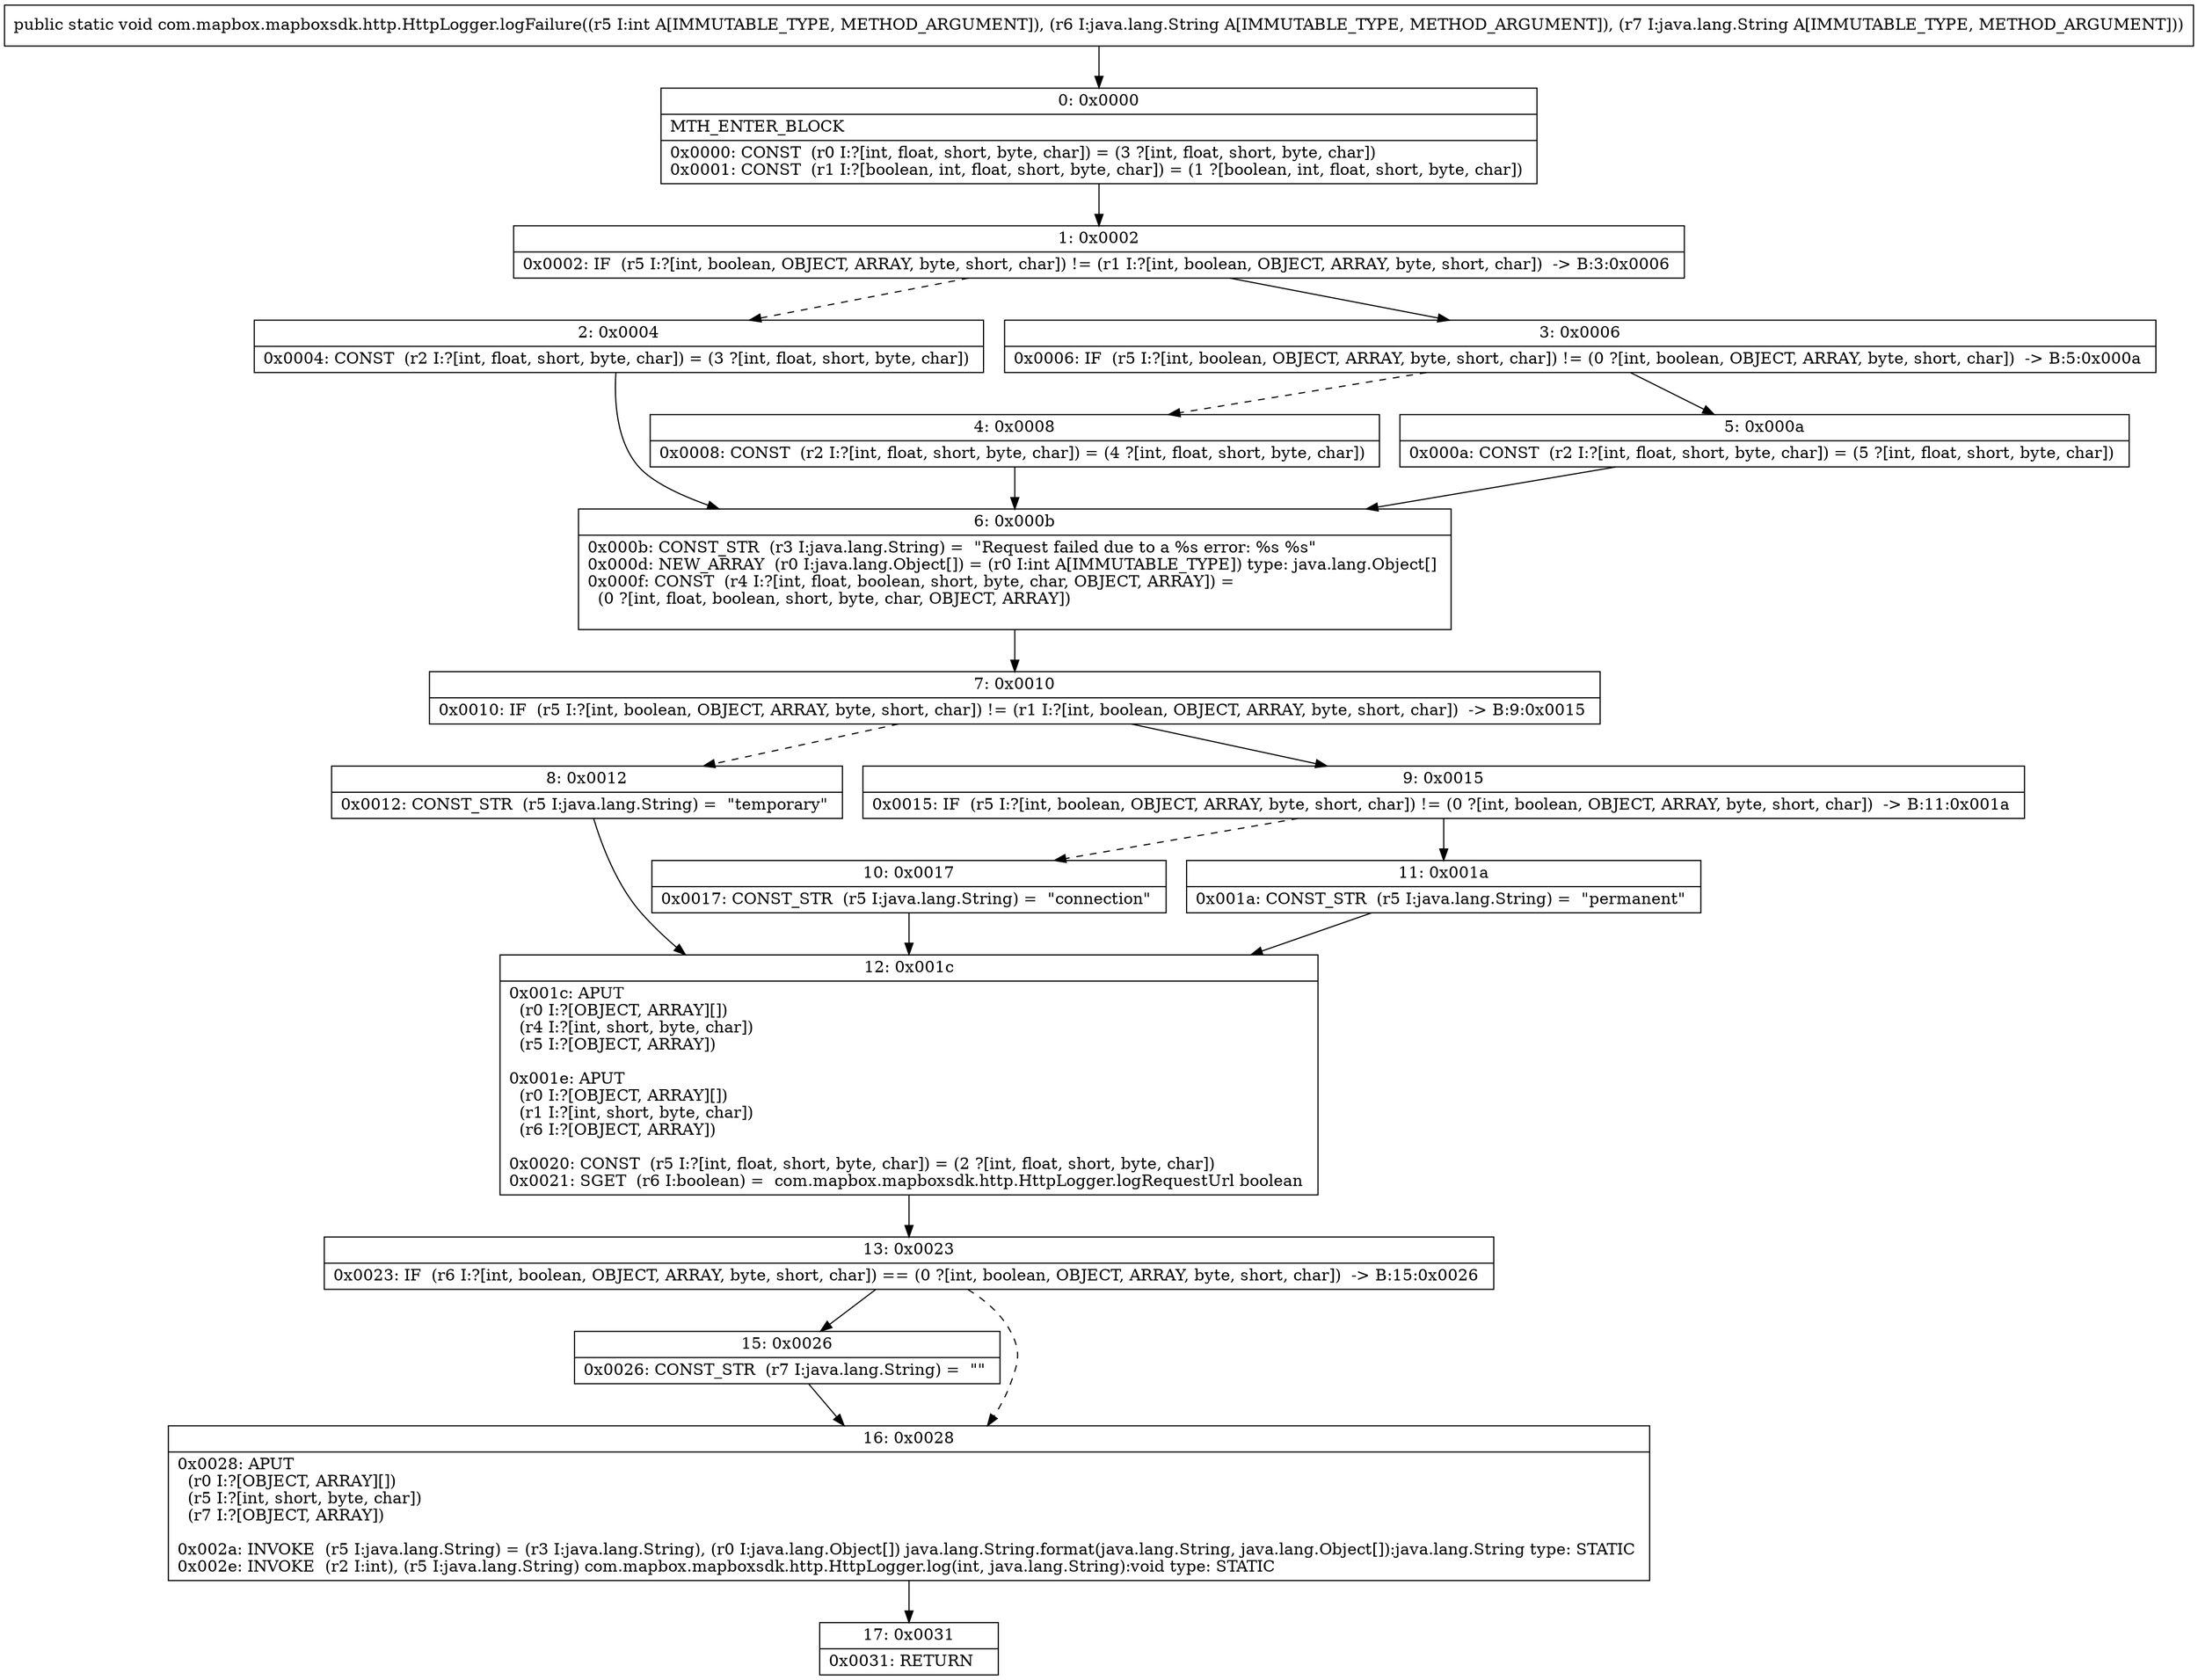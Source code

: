 digraph "CFG forcom.mapbox.mapboxsdk.http.HttpLogger.logFailure(ILjava\/lang\/String;Ljava\/lang\/String;)V" {
Node_0 [shape=record,label="{0\:\ 0x0000|MTH_ENTER_BLOCK\l|0x0000: CONST  (r0 I:?[int, float, short, byte, char]) = (3 ?[int, float, short, byte, char]) \l0x0001: CONST  (r1 I:?[boolean, int, float, short, byte, char]) = (1 ?[boolean, int, float, short, byte, char]) \l}"];
Node_1 [shape=record,label="{1\:\ 0x0002|0x0002: IF  (r5 I:?[int, boolean, OBJECT, ARRAY, byte, short, char]) != (r1 I:?[int, boolean, OBJECT, ARRAY, byte, short, char])  \-\> B:3:0x0006 \l}"];
Node_2 [shape=record,label="{2\:\ 0x0004|0x0004: CONST  (r2 I:?[int, float, short, byte, char]) = (3 ?[int, float, short, byte, char]) \l}"];
Node_3 [shape=record,label="{3\:\ 0x0006|0x0006: IF  (r5 I:?[int, boolean, OBJECT, ARRAY, byte, short, char]) != (0 ?[int, boolean, OBJECT, ARRAY, byte, short, char])  \-\> B:5:0x000a \l}"];
Node_4 [shape=record,label="{4\:\ 0x0008|0x0008: CONST  (r2 I:?[int, float, short, byte, char]) = (4 ?[int, float, short, byte, char]) \l}"];
Node_5 [shape=record,label="{5\:\ 0x000a|0x000a: CONST  (r2 I:?[int, float, short, byte, char]) = (5 ?[int, float, short, byte, char]) \l}"];
Node_6 [shape=record,label="{6\:\ 0x000b|0x000b: CONST_STR  (r3 I:java.lang.String) =  \"Request failed due to a %s error: %s %s\" \l0x000d: NEW_ARRAY  (r0 I:java.lang.Object[]) = (r0 I:int A[IMMUTABLE_TYPE]) type: java.lang.Object[] \l0x000f: CONST  (r4 I:?[int, float, boolean, short, byte, char, OBJECT, ARRAY]) = \l  (0 ?[int, float, boolean, short, byte, char, OBJECT, ARRAY])\l \l}"];
Node_7 [shape=record,label="{7\:\ 0x0010|0x0010: IF  (r5 I:?[int, boolean, OBJECT, ARRAY, byte, short, char]) != (r1 I:?[int, boolean, OBJECT, ARRAY, byte, short, char])  \-\> B:9:0x0015 \l}"];
Node_8 [shape=record,label="{8\:\ 0x0012|0x0012: CONST_STR  (r5 I:java.lang.String) =  \"temporary\" \l}"];
Node_9 [shape=record,label="{9\:\ 0x0015|0x0015: IF  (r5 I:?[int, boolean, OBJECT, ARRAY, byte, short, char]) != (0 ?[int, boolean, OBJECT, ARRAY, byte, short, char])  \-\> B:11:0x001a \l}"];
Node_10 [shape=record,label="{10\:\ 0x0017|0x0017: CONST_STR  (r5 I:java.lang.String) =  \"connection\" \l}"];
Node_11 [shape=record,label="{11\:\ 0x001a|0x001a: CONST_STR  (r5 I:java.lang.String) =  \"permanent\" \l}"];
Node_12 [shape=record,label="{12\:\ 0x001c|0x001c: APUT  \l  (r0 I:?[OBJECT, ARRAY][])\l  (r4 I:?[int, short, byte, char])\l  (r5 I:?[OBJECT, ARRAY])\l \l0x001e: APUT  \l  (r0 I:?[OBJECT, ARRAY][])\l  (r1 I:?[int, short, byte, char])\l  (r6 I:?[OBJECT, ARRAY])\l \l0x0020: CONST  (r5 I:?[int, float, short, byte, char]) = (2 ?[int, float, short, byte, char]) \l0x0021: SGET  (r6 I:boolean) =  com.mapbox.mapboxsdk.http.HttpLogger.logRequestUrl boolean \l}"];
Node_13 [shape=record,label="{13\:\ 0x0023|0x0023: IF  (r6 I:?[int, boolean, OBJECT, ARRAY, byte, short, char]) == (0 ?[int, boolean, OBJECT, ARRAY, byte, short, char])  \-\> B:15:0x0026 \l}"];
Node_15 [shape=record,label="{15\:\ 0x0026|0x0026: CONST_STR  (r7 I:java.lang.String) =  \"\" \l}"];
Node_16 [shape=record,label="{16\:\ 0x0028|0x0028: APUT  \l  (r0 I:?[OBJECT, ARRAY][])\l  (r5 I:?[int, short, byte, char])\l  (r7 I:?[OBJECT, ARRAY])\l \l0x002a: INVOKE  (r5 I:java.lang.String) = (r3 I:java.lang.String), (r0 I:java.lang.Object[]) java.lang.String.format(java.lang.String, java.lang.Object[]):java.lang.String type: STATIC \l0x002e: INVOKE  (r2 I:int), (r5 I:java.lang.String) com.mapbox.mapboxsdk.http.HttpLogger.log(int, java.lang.String):void type: STATIC \l}"];
Node_17 [shape=record,label="{17\:\ 0x0031|0x0031: RETURN   \l}"];
MethodNode[shape=record,label="{public static void com.mapbox.mapboxsdk.http.HttpLogger.logFailure((r5 I:int A[IMMUTABLE_TYPE, METHOD_ARGUMENT]), (r6 I:java.lang.String A[IMMUTABLE_TYPE, METHOD_ARGUMENT]), (r7 I:java.lang.String A[IMMUTABLE_TYPE, METHOD_ARGUMENT])) }"];
MethodNode -> Node_0;
Node_0 -> Node_1;
Node_1 -> Node_2[style=dashed];
Node_1 -> Node_3;
Node_2 -> Node_6;
Node_3 -> Node_4[style=dashed];
Node_3 -> Node_5;
Node_4 -> Node_6;
Node_5 -> Node_6;
Node_6 -> Node_7;
Node_7 -> Node_8[style=dashed];
Node_7 -> Node_9;
Node_8 -> Node_12;
Node_9 -> Node_10[style=dashed];
Node_9 -> Node_11;
Node_10 -> Node_12;
Node_11 -> Node_12;
Node_12 -> Node_13;
Node_13 -> Node_15;
Node_13 -> Node_16[style=dashed];
Node_15 -> Node_16;
Node_16 -> Node_17;
}


